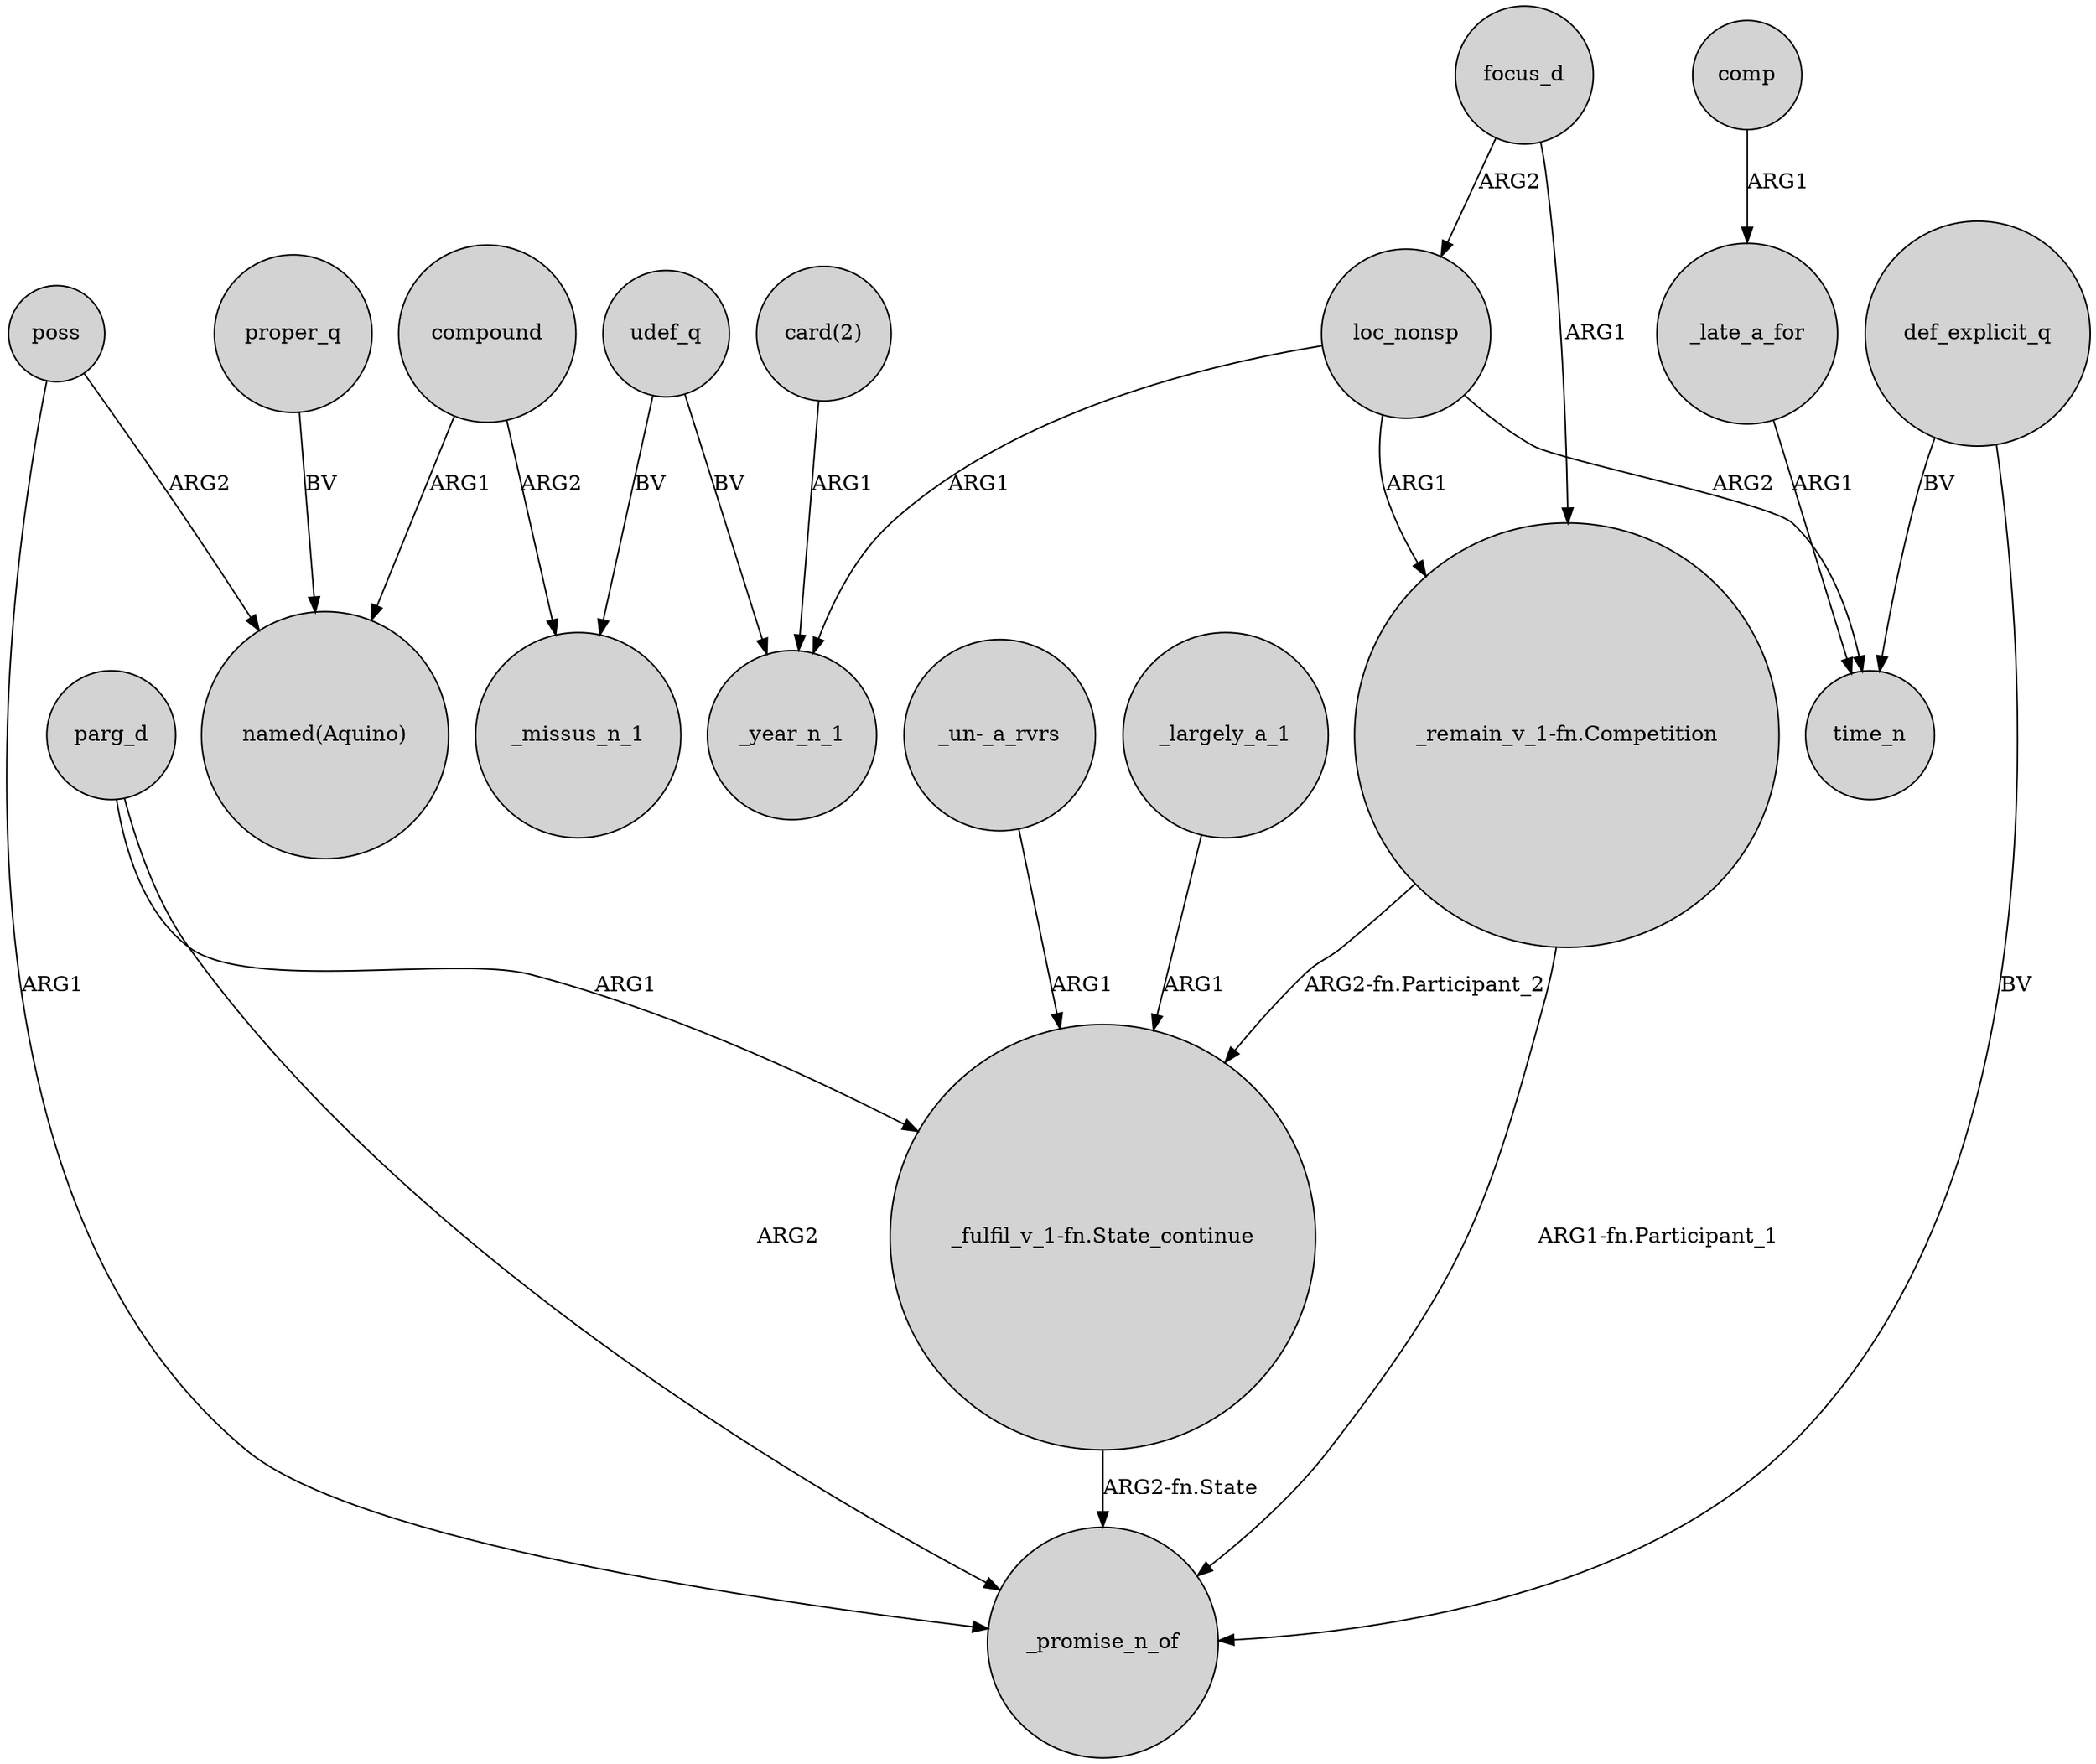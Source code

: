 digraph {
	node [shape=circle style=filled]
	parg_d -> _promise_n_of [label=ARG2]
	poss -> "named(Aquino)" [label=ARG2]
	loc_nonsp -> _year_n_1 [label=ARG1]
	"_fulfil_v_1-fn.State_continue" -> _promise_n_of [label="ARG2-fn.State"]
	compound -> _missus_n_1 [label=ARG2]
	focus_d -> loc_nonsp [label=ARG2]
	poss -> _promise_n_of [label=ARG1]
	"_un-_a_rvrs" -> "_fulfil_v_1-fn.State_continue" [label=ARG1]
	"_remain_v_1-fn.Competition" -> _promise_n_of [label="ARG1-fn.Participant_1"]
	loc_nonsp -> "_remain_v_1-fn.Competition" [label=ARG1]
	_late_a_for -> time_n [label=ARG1]
	proper_q -> "named(Aquino)" [label=BV]
	comp -> _late_a_for [label=ARG1]
	def_explicit_q -> _promise_n_of [label=BV]
	"_remain_v_1-fn.Competition" -> "_fulfil_v_1-fn.State_continue" [label="ARG2-fn.Participant_2"]
	udef_q -> _missus_n_1 [label=BV]
	def_explicit_q -> time_n [label=BV]
	udef_q -> _year_n_1 [label=BV]
	loc_nonsp -> time_n [label=ARG2]
	"card(2)" -> _year_n_1 [label=ARG1]
	focus_d -> "_remain_v_1-fn.Competition" [label=ARG1]
	compound -> "named(Aquino)" [label=ARG1]
	parg_d -> "_fulfil_v_1-fn.State_continue" [label=ARG1]
	_largely_a_1 -> "_fulfil_v_1-fn.State_continue" [label=ARG1]
}
